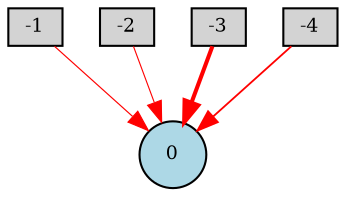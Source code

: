 digraph {
	node [fontsize=9 height=0.2 shape=circle width=0.2]
	-1 [fillcolor=lightgray shape=box style=filled]
	-2 [fillcolor=lightgray shape=box style=filled]
	-3 [fillcolor=lightgray shape=box style=filled]
	-4 [fillcolor=lightgray shape=box style=filled]
	0 [fillcolor=lightblue style=filled]
	-1 -> 0 [color=red penwidth=0.5596912440036067 style=solid]
	-2 -> 0 [color=red penwidth=0.5374511364373016 style=solid]
	-3 -> 0 [color=red penwidth=1.9603694983331363 style=solid]
	-4 -> 0 [color=red penwidth=0.8713673082719829 style=solid]
}
